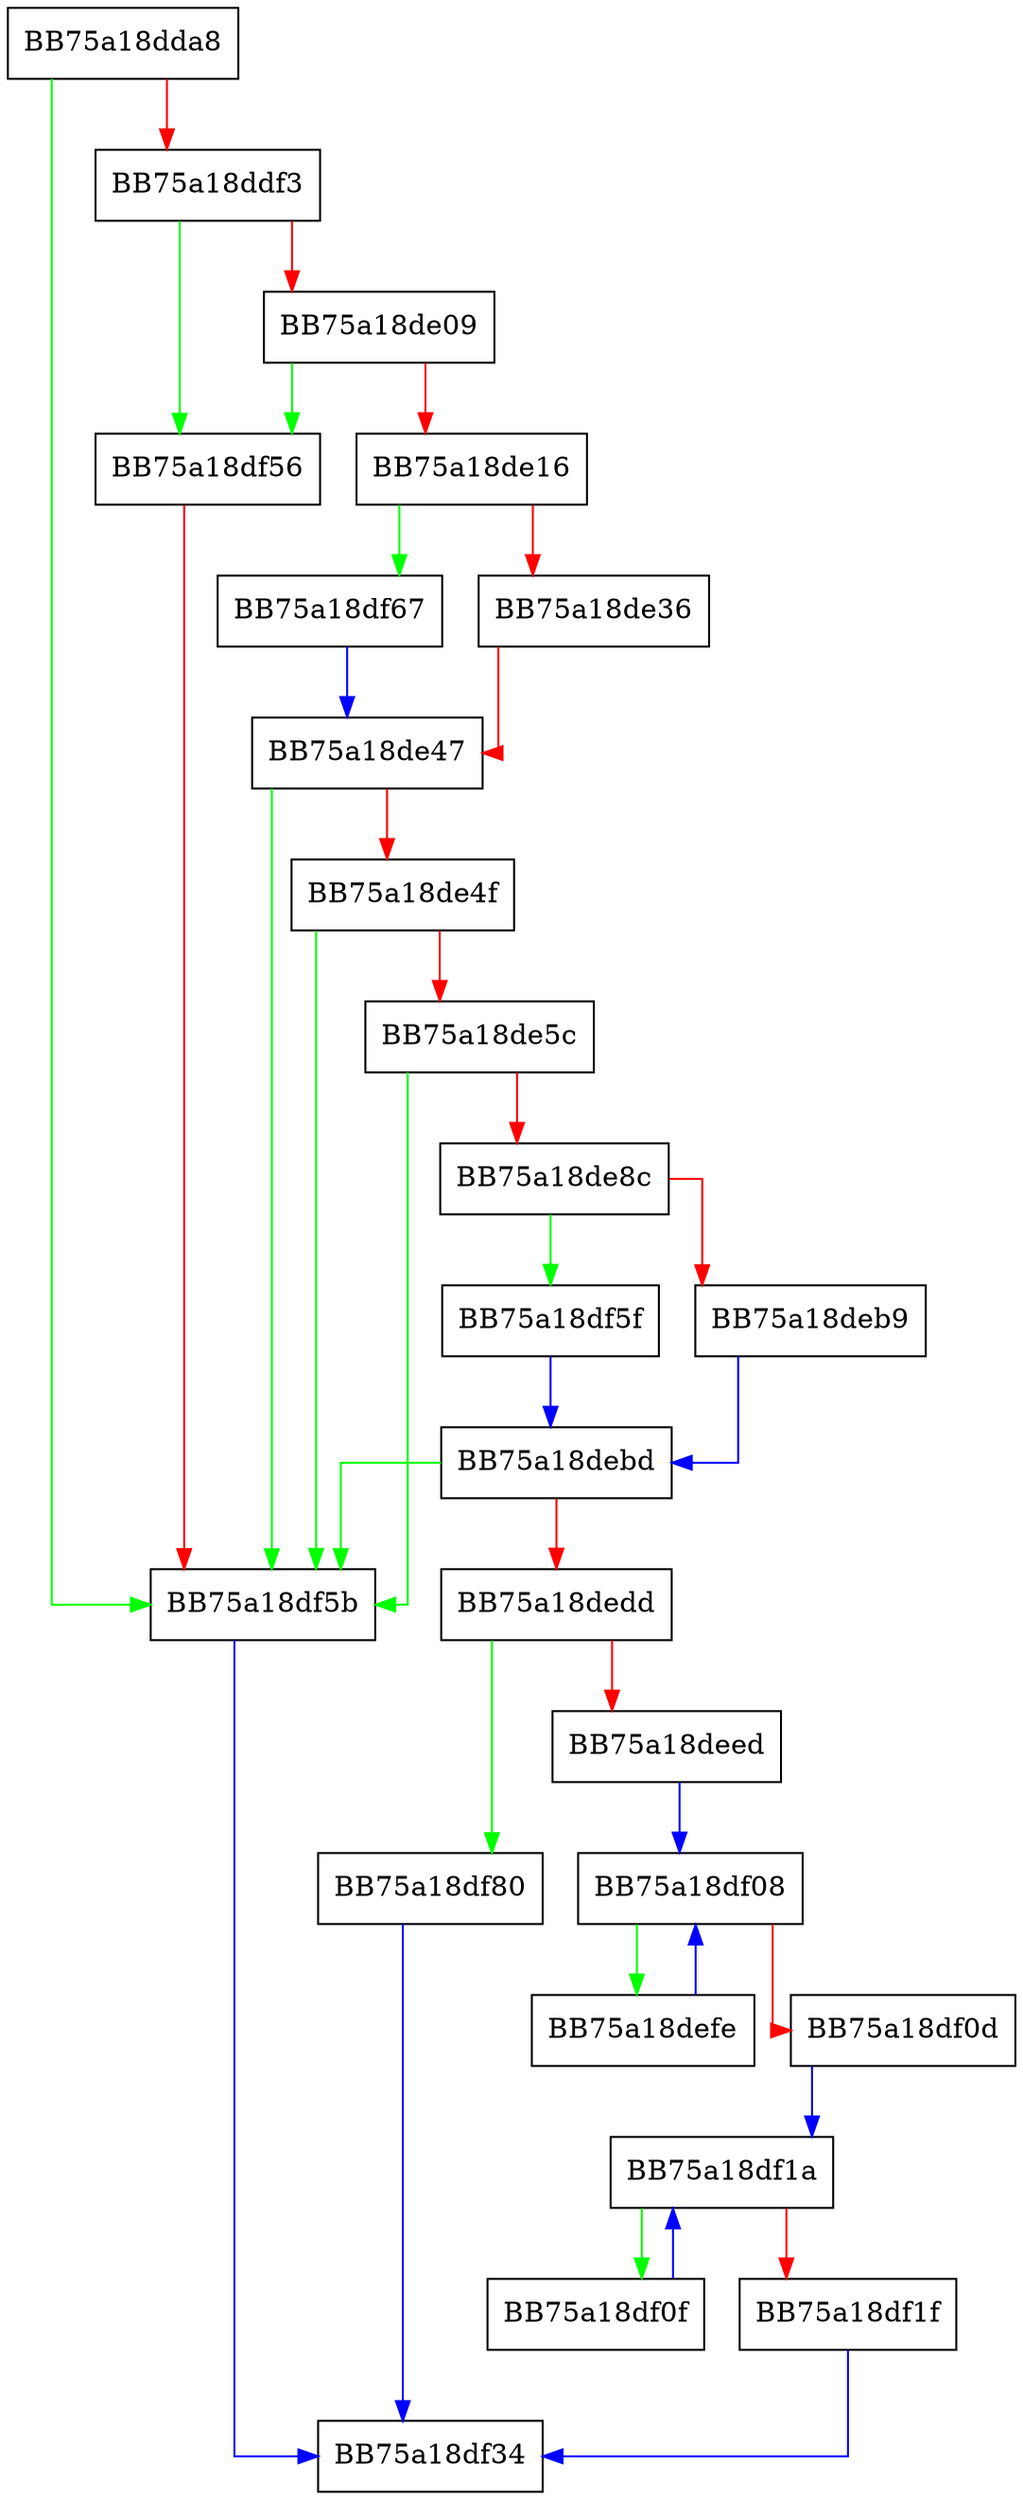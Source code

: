 digraph LoadCompressedBlock {
  node [shape="box"];
  graph [splines=ortho];
  BB75a18dda8 -> BB75a18df5b [color="green"];
  BB75a18dda8 -> BB75a18ddf3 [color="red"];
  BB75a18ddf3 -> BB75a18df56 [color="green"];
  BB75a18ddf3 -> BB75a18de09 [color="red"];
  BB75a18de09 -> BB75a18df56 [color="green"];
  BB75a18de09 -> BB75a18de16 [color="red"];
  BB75a18de16 -> BB75a18df67 [color="green"];
  BB75a18de16 -> BB75a18de36 [color="red"];
  BB75a18de36 -> BB75a18de47 [color="red"];
  BB75a18de47 -> BB75a18df5b [color="green"];
  BB75a18de47 -> BB75a18de4f [color="red"];
  BB75a18de4f -> BB75a18df5b [color="green"];
  BB75a18de4f -> BB75a18de5c [color="red"];
  BB75a18de5c -> BB75a18df5b [color="green"];
  BB75a18de5c -> BB75a18de8c [color="red"];
  BB75a18de8c -> BB75a18df5f [color="green"];
  BB75a18de8c -> BB75a18deb9 [color="red"];
  BB75a18deb9 -> BB75a18debd [color="blue"];
  BB75a18debd -> BB75a18df5b [color="green"];
  BB75a18debd -> BB75a18dedd [color="red"];
  BB75a18dedd -> BB75a18df80 [color="green"];
  BB75a18dedd -> BB75a18deed [color="red"];
  BB75a18deed -> BB75a18df08 [color="blue"];
  BB75a18defe -> BB75a18df08 [color="blue"];
  BB75a18df08 -> BB75a18defe [color="green"];
  BB75a18df08 -> BB75a18df0d [color="red"];
  BB75a18df0d -> BB75a18df1a [color="blue"];
  BB75a18df0f -> BB75a18df1a [color="blue"];
  BB75a18df1a -> BB75a18df0f [color="green"];
  BB75a18df1a -> BB75a18df1f [color="red"];
  BB75a18df1f -> BB75a18df34 [color="blue"];
  BB75a18df56 -> BB75a18df5b [color="red"];
  BB75a18df5b -> BB75a18df34 [color="blue"];
  BB75a18df5f -> BB75a18debd [color="blue"];
  BB75a18df67 -> BB75a18de47 [color="blue"];
  BB75a18df80 -> BB75a18df34 [color="blue"];
}